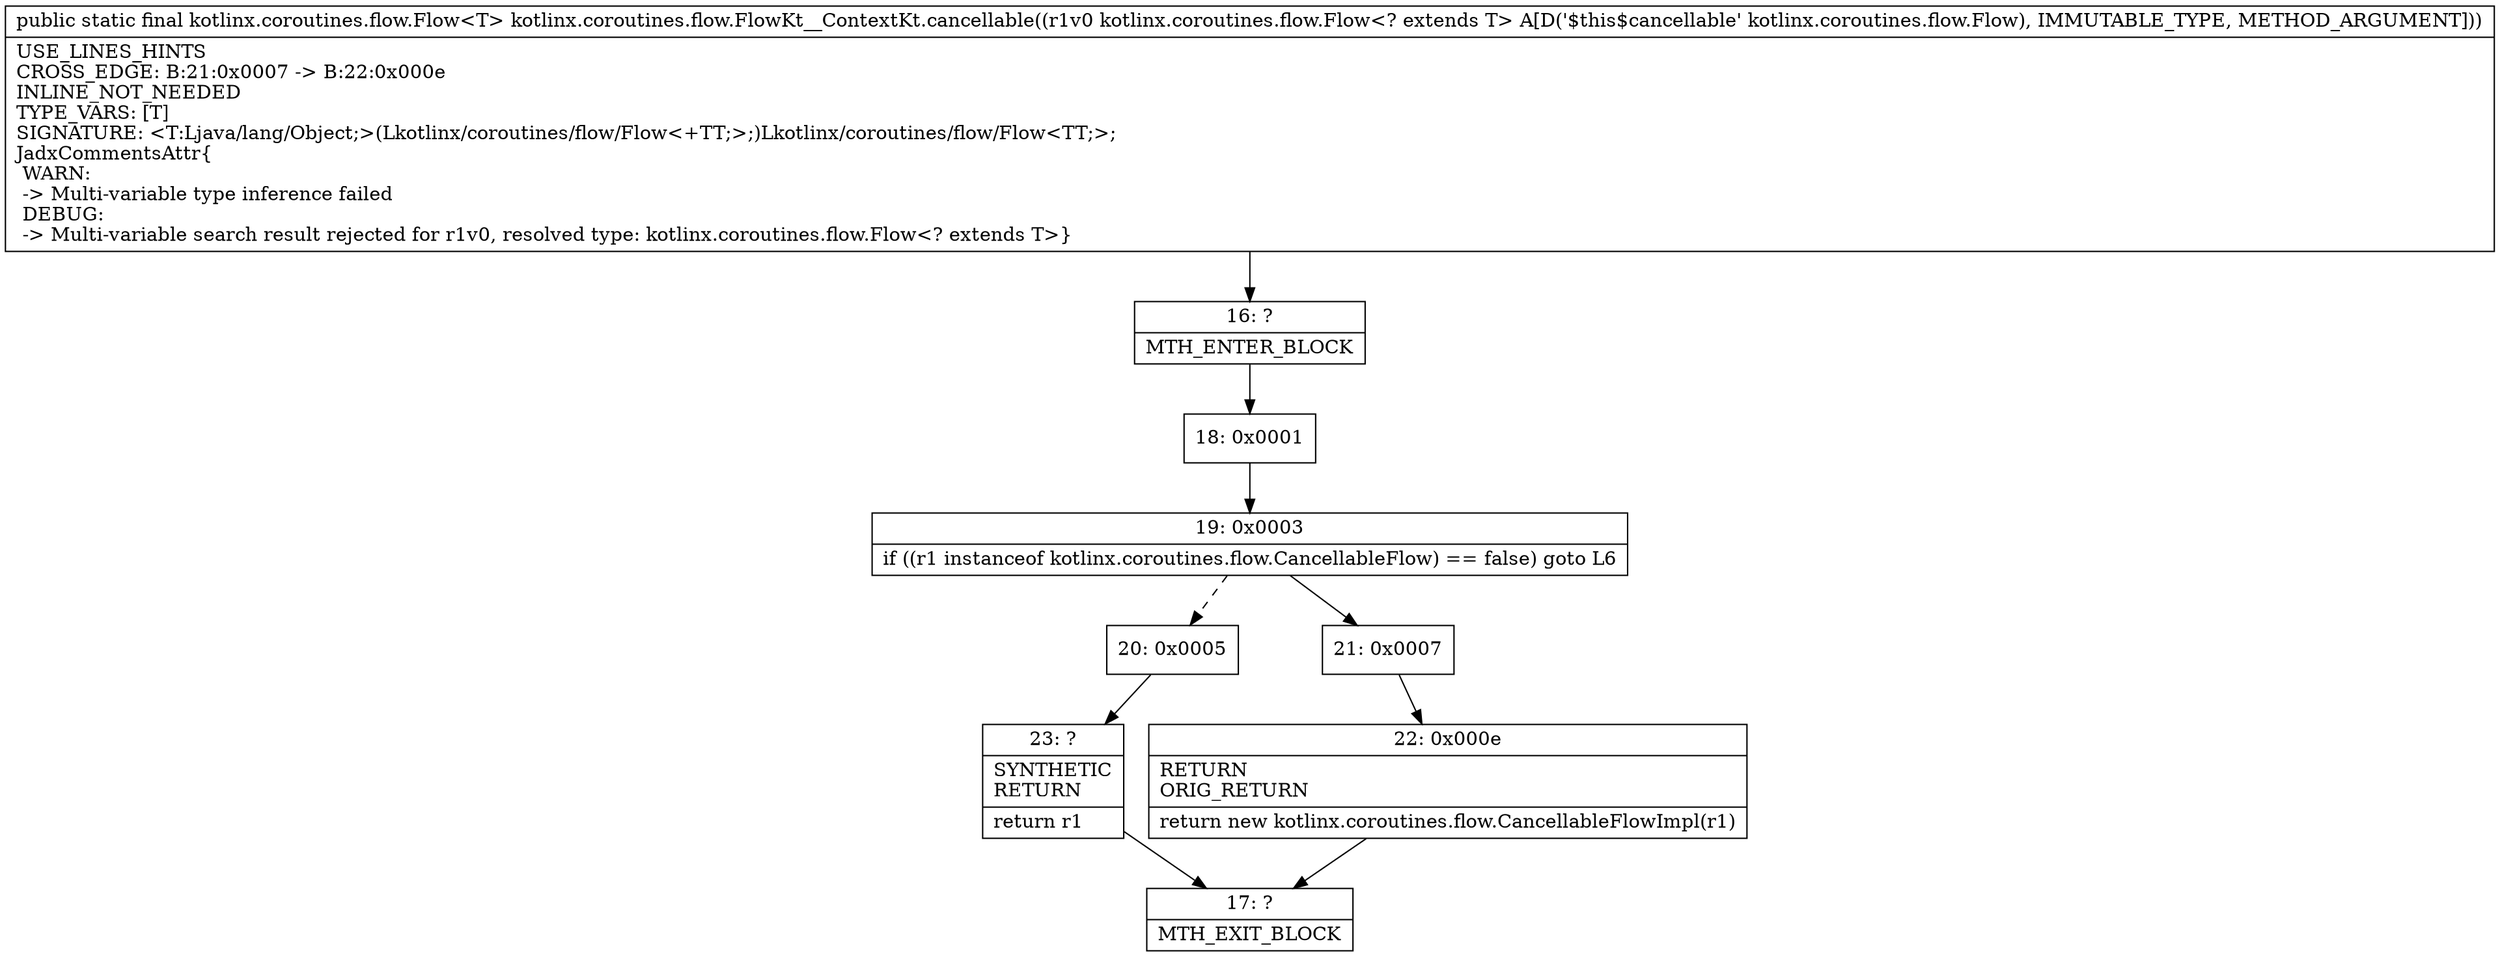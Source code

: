 digraph "CFG forkotlinx.coroutines.flow.FlowKt__ContextKt.cancellable(Lkotlinx\/coroutines\/flow\/Flow;)Lkotlinx\/coroutines\/flow\/Flow;" {
Node_16 [shape=record,label="{16\:\ ?|MTH_ENTER_BLOCK\l}"];
Node_18 [shape=record,label="{18\:\ 0x0001}"];
Node_19 [shape=record,label="{19\:\ 0x0003|if ((r1 instanceof kotlinx.coroutines.flow.CancellableFlow) == false) goto L6\l}"];
Node_20 [shape=record,label="{20\:\ 0x0005}"];
Node_23 [shape=record,label="{23\:\ ?|SYNTHETIC\lRETURN\l|return r1\l}"];
Node_17 [shape=record,label="{17\:\ ?|MTH_EXIT_BLOCK\l}"];
Node_21 [shape=record,label="{21\:\ 0x0007}"];
Node_22 [shape=record,label="{22\:\ 0x000e|RETURN\lORIG_RETURN\l|return new kotlinx.coroutines.flow.CancellableFlowImpl(r1)\l}"];
MethodNode[shape=record,label="{public static final kotlinx.coroutines.flow.Flow\<T\> kotlinx.coroutines.flow.FlowKt__ContextKt.cancellable((r1v0 kotlinx.coroutines.flow.Flow\<? extends T\> A[D('$this$cancellable' kotlinx.coroutines.flow.Flow), IMMUTABLE_TYPE, METHOD_ARGUMENT]))  | USE_LINES_HINTS\lCROSS_EDGE: B:21:0x0007 \-\> B:22:0x000e\lINLINE_NOT_NEEDED\lTYPE_VARS: [T]\lSIGNATURE: \<T:Ljava\/lang\/Object;\>(Lkotlinx\/coroutines\/flow\/Flow\<+TT;\>;)Lkotlinx\/coroutines\/flow\/Flow\<TT;\>;\lJadxCommentsAttr\{\l WARN: \l \-\> Multi\-variable type inference failed\l DEBUG: \l \-\> Multi\-variable search result rejected for r1v0, resolved type: kotlinx.coroutines.flow.Flow\<? extends T\>\}\l}"];
MethodNode -> Node_16;Node_16 -> Node_18;
Node_18 -> Node_19;
Node_19 -> Node_20[style=dashed];
Node_19 -> Node_21;
Node_20 -> Node_23;
Node_23 -> Node_17;
Node_21 -> Node_22;
Node_22 -> Node_17;
}

